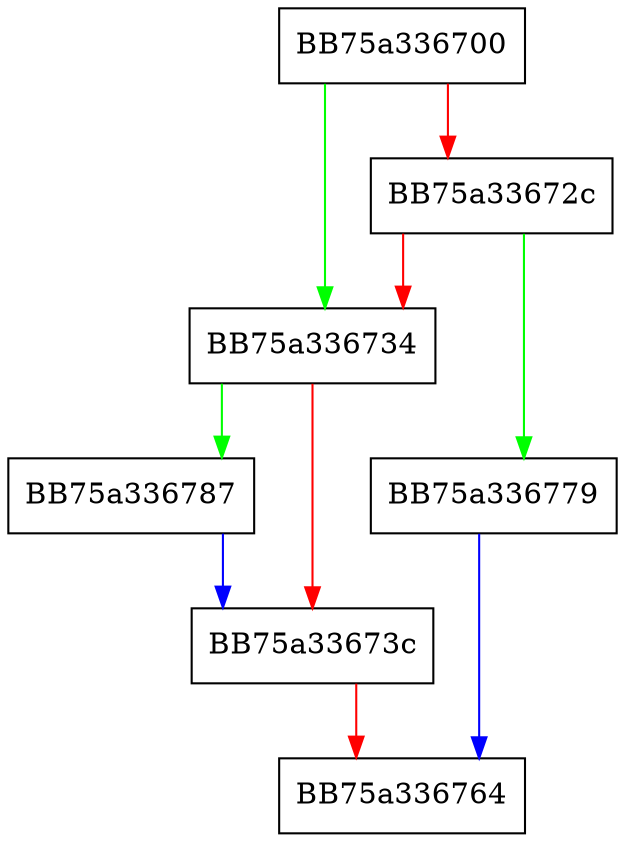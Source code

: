 digraph msil_get_stack_isum3 {
  node [shape="box"];
  graph [splines=ortho];
  BB75a336700 -> BB75a336734 [color="green"];
  BB75a336700 -> BB75a33672c [color="red"];
  BB75a33672c -> BB75a336779 [color="green"];
  BB75a33672c -> BB75a336734 [color="red"];
  BB75a336734 -> BB75a336787 [color="green"];
  BB75a336734 -> BB75a33673c [color="red"];
  BB75a33673c -> BB75a336764 [color="red"];
  BB75a336779 -> BB75a336764 [color="blue"];
  BB75a336787 -> BB75a33673c [color="blue"];
}